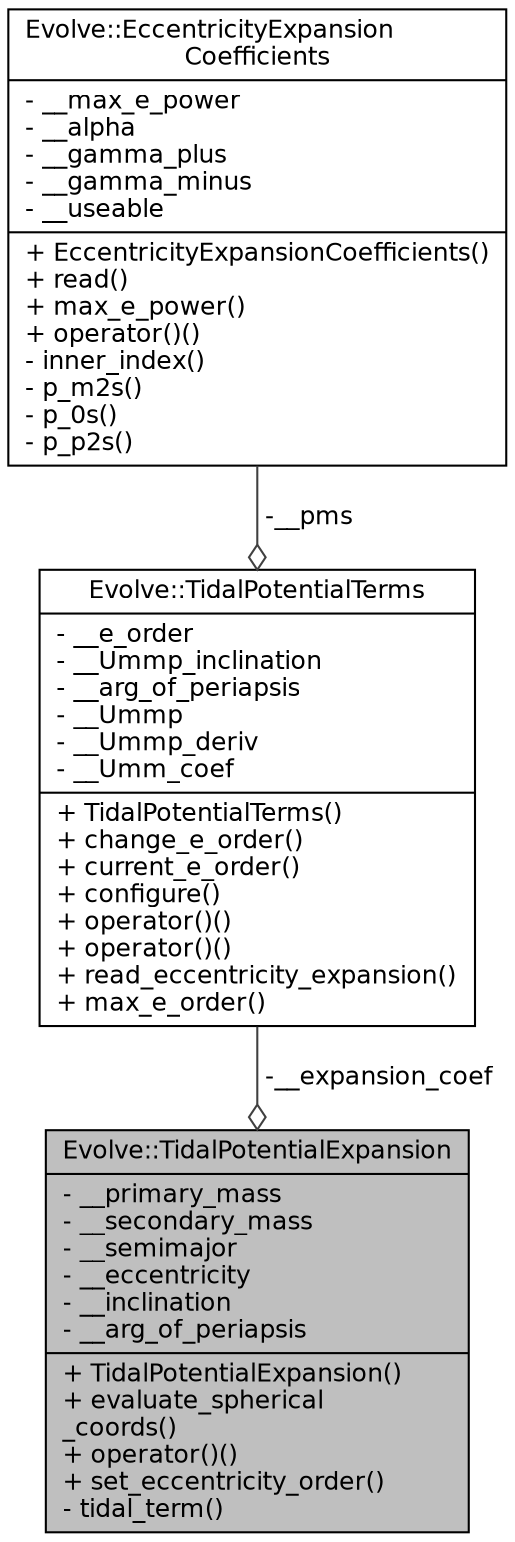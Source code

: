 digraph "Evolve::TidalPotentialExpansion"
{
 // INTERACTIVE_SVG=YES
  edge [fontname="Helvetica",fontsize="12",labelfontname="Helvetica",labelfontsize="12"];
  node [fontname="Helvetica",fontsize="12",shape=record];
  Node1 [label="{Evolve::TidalPotentialExpansion\n|- __primary_mass\l- __secondary_mass\l- __semimajor\l- __eccentricity\l- __inclination\l- __arg_of_periapsis\l|+ TidalPotentialExpansion()\l+ evaluate_spherical\l_coords()\l+ operator()()\l+ set_eccentricity_order()\l- tidal_term()\l}",height=0.2,width=0.4,color="black", fillcolor="grey75", style="filled", fontcolor="black"];
  Node2 -> Node1 [color="grey25",fontsize="12",style="solid",label=" -__expansion_coef" ,arrowhead="odiamond",fontname="Helvetica"];
  Node2 [label="{Evolve::TidalPotentialTerms\n|- __e_order\l- __Ummp_inclination\l- __arg_of_periapsis\l- __Ummp\l- __Ummp_deriv\l- __Umm_coef\l|+ TidalPotentialTerms()\l+ change_e_order()\l+ current_e_order()\l+ configure()\l+ operator()()\l+ operator()()\l+ read_eccentricity_expansion()\l+ max_e_order()\l}",height=0.2,width=0.4,color="black", fillcolor="white", style="filled",URL="$classEvolve_1_1TidalPotentialTerms.html"];
  Node3 -> Node2 [color="grey25",fontsize="12",style="solid",label=" -__pms" ,arrowhead="odiamond",fontname="Helvetica"];
  Node3 [label="{Evolve::EccentricityExpansion\lCoefficients\n|- __max_e_power\l- __alpha\l- __gamma_plus\l- __gamma_minus\l- __useable\l|+ EccentricityExpansionCoefficients()\l+ read()\l+ max_e_power()\l+ operator()()\l- inner_index()\l- p_m2s()\l- p_0s()\l- p_p2s()\l}",height=0.2,width=0.4,color="black", fillcolor="white", style="filled",URL="$classEvolve_1_1EccentricityExpansionCoefficients.html",tooltip="A class which reads-in and provides a convenient interface to the  coefficients. "];
}

